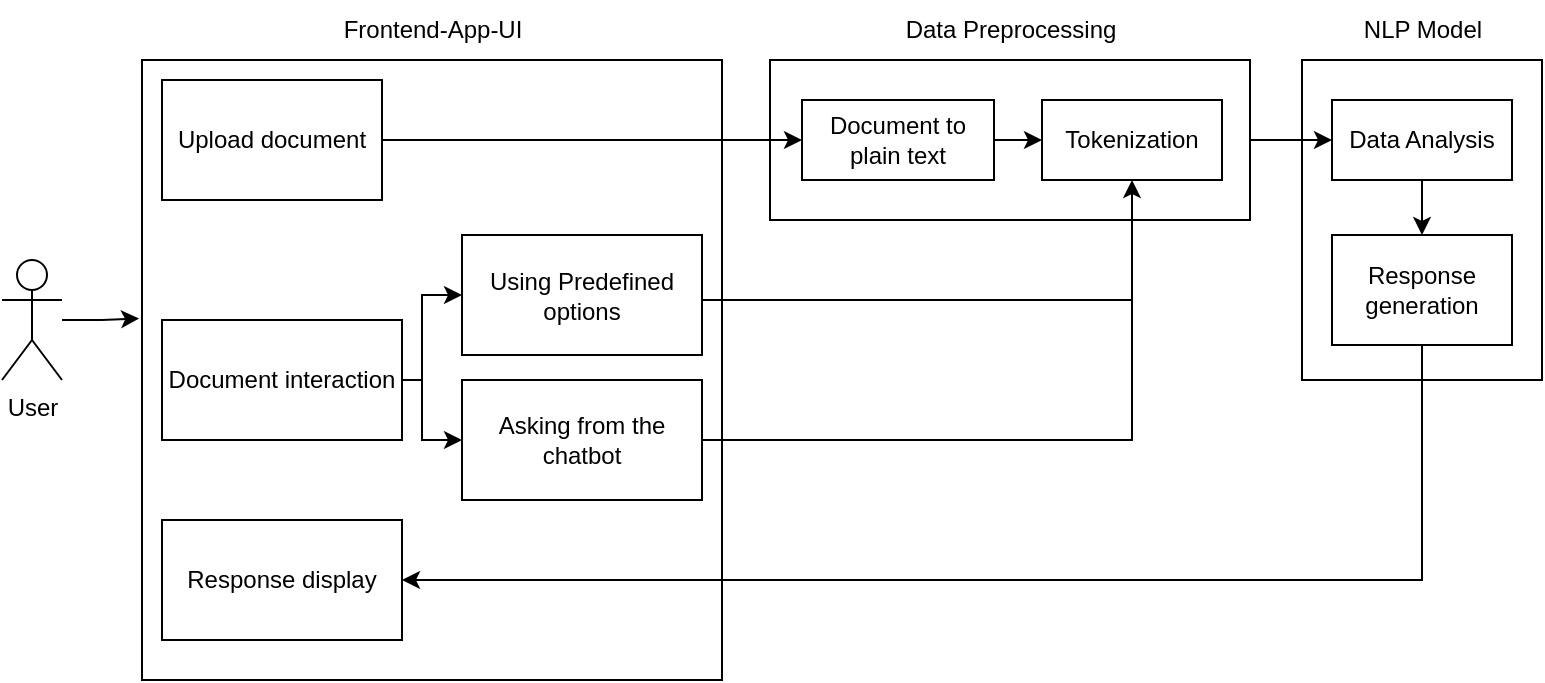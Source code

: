<mxfile version="21.7.5" type="github">
  <diagram name="Page-1" id="_FOF3vNBwUpF74FrS9Q2">
    <mxGraphModel dx="909" dy="498" grid="1" gridSize="10" guides="1" tooltips="1" connect="1" arrows="1" fold="1" page="1" pageScale="1" pageWidth="827" pageHeight="1169" math="0" shadow="0">
      <root>
        <mxCell id="0" />
        <mxCell id="1" parent="0" />
        <mxCell id="9lRfgTgeqvCA1QO0iF4R-35" style="edgeStyle=orthogonalEdgeStyle;rounded=0;orthogonalLoop=1;jettySize=auto;html=1;entryX=-0.005;entryY=0.417;entryDx=0;entryDy=0;entryPerimeter=0;" edge="1" parent="1" source="dwdWkB2MXi2rC2U3yPc7-1" target="dwdWkB2MXi2rC2U3yPc7-2">
          <mxGeometry relative="1" as="geometry" />
        </mxCell>
        <mxCell id="dwdWkB2MXi2rC2U3yPc7-1" value="User" style="shape=umlActor;verticalLabelPosition=bottom;verticalAlign=top;html=1;outlineConnect=0;" parent="1" vertex="1">
          <mxGeometry x="30" y="170" width="30" height="60" as="geometry" />
        </mxCell>
        <mxCell id="dwdWkB2MXi2rC2U3yPc7-2" value="" style="rounded=0;whiteSpace=wrap;html=1;" parent="1" vertex="1">
          <mxGeometry x="100" y="70" width="290" height="310" as="geometry" />
        </mxCell>
        <mxCell id="dwdWkB2MXi2rC2U3yPc7-12" value="Frontend-App-UI" style="text;html=1;align=center;verticalAlign=middle;resizable=0;points=[];autosize=1;strokeColor=none;fillColor=none;" parent="1" vertex="1">
          <mxGeometry x="190" y="40" width="110" height="30" as="geometry" />
        </mxCell>
        <mxCell id="9lRfgTgeqvCA1QO0iF4R-1" value="Upload document" style="rounded=0;whiteSpace=wrap;html=1;" vertex="1" parent="1">
          <mxGeometry x="110" y="80" width="110" height="60" as="geometry" />
        </mxCell>
        <mxCell id="9lRfgTgeqvCA1QO0iF4R-28" value="" style="edgeStyle=orthogonalEdgeStyle;rounded=0;orthogonalLoop=1;jettySize=auto;html=1;" edge="1" parent="1" source="9lRfgTgeqvCA1QO0iF4R-2" target="9lRfgTgeqvCA1QO0iF4R-4">
          <mxGeometry relative="1" as="geometry">
            <Array as="points">
              <mxPoint x="240" y="230" />
              <mxPoint x="240" y="260" />
            </Array>
          </mxGeometry>
        </mxCell>
        <mxCell id="9lRfgTgeqvCA1QO0iF4R-29" style="edgeStyle=orthogonalEdgeStyle;rounded=0;orthogonalLoop=1;jettySize=auto;html=1;exitX=1;exitY=0.5;exitDx=0;exitDy=0;entryX=0;entryY=0.5;entryDx=0;entryDy=0;" edge="1" parent="1" source="9lRfgTgeqvCA1QO0iF4R-2" target="9lRfgTgeqvCA1QO0iF4R-3">
          <mxGeometry relative="1" as="geometry">
            <Array as="points">
              <mxPoint x="240" y="230" />
              <mxPoint x="240" y="188" />
            </Array>
          </mxGeometry>
        </mxCell>
        <mxCell id="9lRfgTgeqvCA1QO0iF4R-2" value="Document interaction" style="rounded=0;whiteSpace=wrap;html=1;" vertex="1" parent="1">
          <mxGeometry x="110" y="200" width="120" height="60" as="geometry" />
        </mxCell>
        <mxCell id="9lRfgTgeqvCA1QO0iF4R-3" value="Using Predefined options" style="rounded=0;whiteSpace=wrap;html=1;" vertex="1" parent="1">
          <mxGeometry x="260" y="157.5" width="120" height="60" as="geometry" />
        </mxCell>
        <mxCell id="9lRfgTgeqvCA1QO0iF4R-4" value="Asking from the chatbot" style="rounded=0;whiteSpace=wrap;html=1;" vertex="1" parent="1">
          <mxGeometry x="260" y="230" width="120" height="60" as="geometry" />
        </mxCell>
        <mxCell id="9lRfgTgeqvCA1QO0iF4R-5" value="" style="rounded=0;whiteSpace=wrap;html=1;" vertex="1" parent="1">
          <mxGeometry x="414" y="70" width="240" height="80" as="geometry" />
        </mxCell>
        <mxCell id="9lRfgTgeqvCA1QO0iF4R-6" value="Data Preprocessing" style="text;html=1;align=center;verticalAlign=middle;resizable=0;points=[];autosize=1;strokeColor=none;fillColor=none;" vertex="1" parent="1">
          <mxGeometry x="469" y="40" width="130" height="30" as="geometry" />
        </mxCell>
        <mxCell id="9lRfgTgeqvCA1QO0iF4R-13" style="edgeStyle=orthogonalEdgeStyle;rounded=0;orthogonalLoop=1;jettySize=auto;html=1;exitX=1;exitY=0.5;exitDx=0;exitDy=0;" edge="1" parent="1" source="9lRfgTgeqvCA1QO0iF4R-7" target="9lRfgTgeqvCA1QO0iF4R-8">
          <mxGeometry relative="1" as="geometry" />
        </mxCell>
        <mxCell id="9lRfgTgeqvCA1QO0iF4R-7" value="Document to plain text" style="rounded=0;whiteSpace=wrap;html=1;" vertex="1" parent="1">
          <mxGeometry x="430" y="90" width="96" height="40" as="geometry" />
        </mxCell>
        <mxCell id="9lRfgTgeqvCA1QO0iF4R-8" value="Tokenization" style="rounded=0;whiteSpace=wrap;html=1;" vertex="1" parent="1">
          <mxGeometry x="550" y="90" width="90" height="40" as="geometry" />
        </mxCell>
        <mxCell id="9lRfgTgeqvCA1QO0iF4R-9" value="" style="rounded=0;whiteSpace=wrap;html=1;" vertex="1" parent="1">
          <mxGeometry x="680" y="70" width="120" height="160" as="geometry" />
        </mxCell>
        <mxCell id="9lRfgTgeqvCA1QO0iF4R-10" value="NLP Model" style="text;html=1;align=center;verticalAlign=middle;resizable=0;points=[];autosize=1;strokeColor=none;fillColor=none;" vertex="1" parent="1">
          <mxGeometry x="700" y="40" width="80" height="30" as="geometry" />
        </mxCell>
        <mxCell id="9lRfgTgeqvCA1QO0iF4R-20" style="edgeStyle=orthogonalEdgeStyle;rounded=0;orthogonalLoop=1;jettySize=auto;html=1;entryX=0.5;entryY=0;entryDx=0;entryDy=0;" edge="1" parent="1" source="9lRfgTgeqvCA1QO0iF4R-11" target="9lRfgTgeqvCA1QO0iF4R-18">
          <mxGeometry relative="1" as="geometry" />
        </mxCell>
        <mxCell id="9lRfgTgeqvCA1QO0iF4R-11" value="Data Analysis" style="rounded=0;whiteSpace=wrap;html=1;" vertex="1" parent="1">
          <mxGeometry x="695" y="90" width="90" height="40" as="geometry" />
        </mxCell>
        <mxCell id="9lRfgTgeqvCA1QO0iF4R-22" style="edgeStyle=orthogonalEdgeStyle;rounded=0;orthogonalLoop=1;jettySize=auto;html=1;exitX=0.5;exitY=1;exitDx=0;exitDy=0;entryX=1;entryY=0.5;entryDx=0;entryDy=0;" edge="1" parent="1" source="9lRfgTgeqvCA1QO0iF4R-18" target="9lRfgTgeqvCA1QO0iF4R-21">
          <mxGeometry relative="1" as="geometry" />
        </mxCell>
        <mxCell id="9lRfgTgeqvCA1QO0iF4R-18" value="Response generation" style="rounded=0;whiteSpace=wrap;html=1;" vertex="1" parent="1">
          <mxGeometry x="695" y="157.5" width="90" height="55" as="geometry" />
        </mxCell>
        <mxCell id="9lRfgTgeqvCA1QO0iF4R-19" style="edgeStyle=orthogonalEdgeStyle;rounded=0;orthogonalLoop=1;jettySize=auto;html=1;exitX=1;exitY=0.5;exitDx=0;exitDy=0;entryX=0;entryY=0.5;entryDx=0;entryDy=0;" edge="1" parent="1" source="9lRfgTgeqvCA1QO0iF4R-5" target="9lRfgTgeqvCA1QO0iF4R-11">
          <mxGeometry relative="1" as="geometry" />
        </mxCell>
        <mxCell id="9lRfgTgeqvCA1QO0iF4R-21" value="Response display" style="rounded=0;whiteSpace=wrap;html=1;" vertex="1" parent="1">
          <mxGeometry x="110" y="300" width="120" height="60" as="geometry" />
        </mxCell>
        <mxCell id="9lRfgTgeqvCA1QO0iF4R-25" value="" style="edgeStyle=orthogonalEdgeStyle;rounded=0;orthogonalLoop=1;jettySize=auto;html=1;entryX=0.5;entryY=1;entryDx=0;entryDy=0;" edge="1" parent="1" source="9lRfgTgeqvCA1QO0iF4R-4" target="9lRfgTgeqvCA1QO0iF4R-8">
          <mxGeometry relative="1" as="geometry">
            <mxPoint x="370" y="260" as="sourcePoint" />
            <mxPoint x="585" y="120" as="targetPoint" />
            <Array as="points" />
          </mxGeometry>
        </mxCell>
        <mxCell id="9lRfgTgeqvCA1QO0iF4R-31" style="edgeStyle=orthogonalEdgeStyle;rounded=0;orthogonalLoop=1;jettySize=auto;html=1;entryX=0;entryY=0.5;entryDx=0;entryDy=0;" edge="1" parent="1" source="9lRfgTgeqvCA1QO0iF4R-1" target="9lRfgTgeqvCA1QO0iF4R-7">
          <mxGeometry relative="1" as="geometry" />
        </mxCell>
        <mxCell id="9lRfgTgeqvCA1QO0iF4R-34" value="" style="endArrow=none;html=1;rounded=0;" edge="1" parent="1">
          <mxGeometry width="50" height="50" relative="1" as="geometry">
            <mxPoint x="380" y="190" as="sourcePoint" />
            <mxPoint x="595" y="190" as="targetPoint" />
          </mxGeometry>
        </mxCell>
      </root>
    </mxGraphModel>
  </diagram>
</mxfile>
